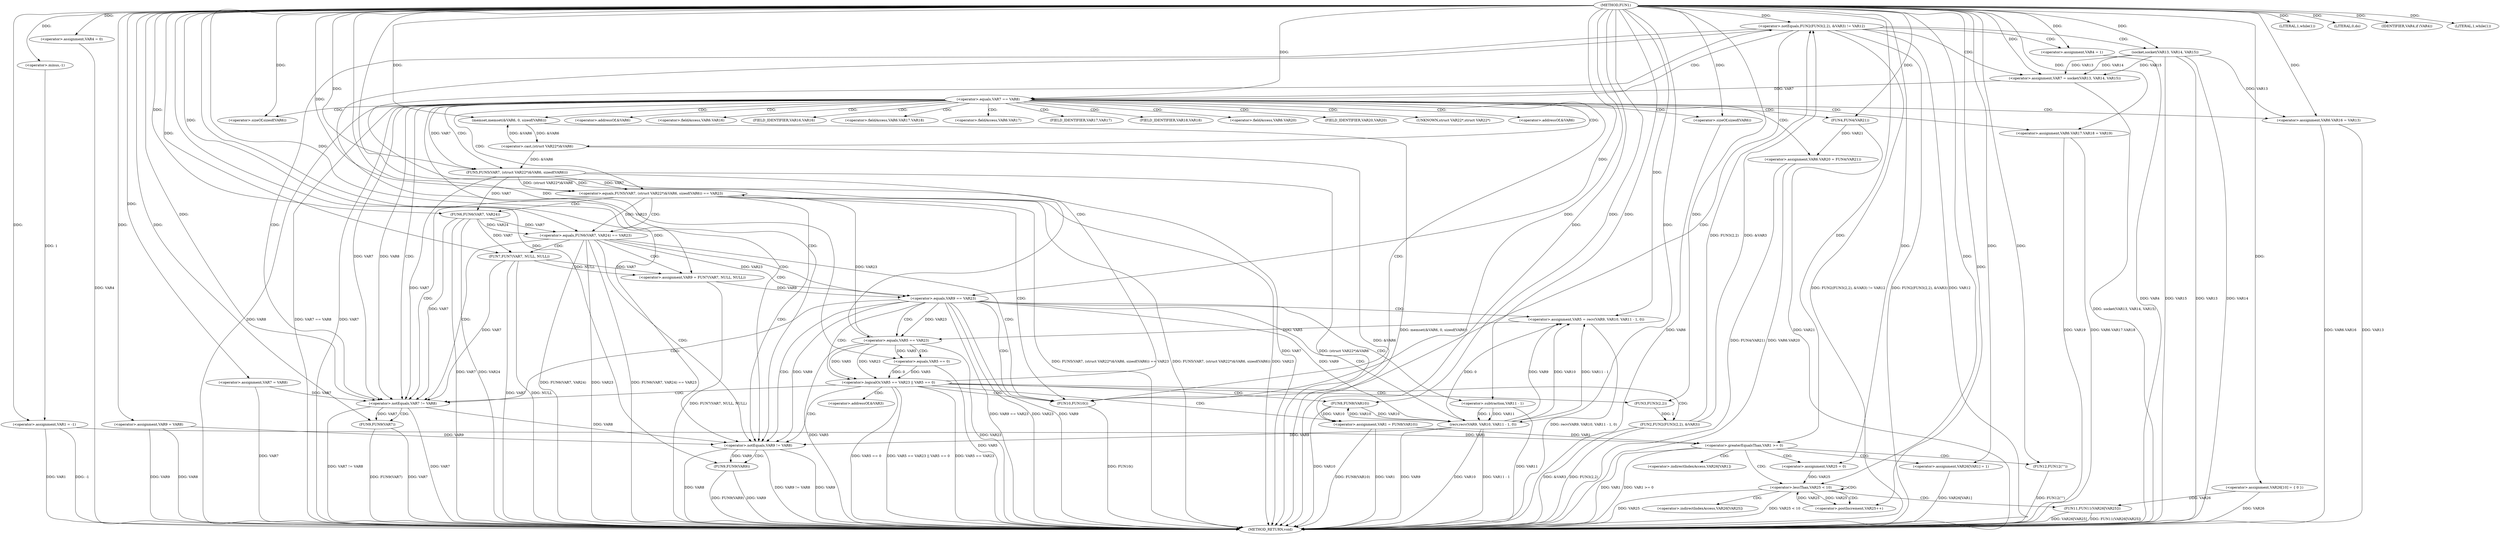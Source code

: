 digraph FUN1 {  
"1000100" [label = "(METHOD,FUN1)" ]
"1000292" [label = "(METHOD_RETURN,void)" ]
"1000103" [label = "(<operator>.assignment,VAR1 = -1)" ]
"1000105" [label = "(<operator>.minus,-1)" ]
"1000108" [label = "(LITERAL,1,while(1))" ]
"1000113" [label = "(<operator>.assignment,VAR4 = 0)" ]
"1000119" [label = "(<operator>.assignment,VAR7 = VAR8)" ]
"1000123" [label = "(<operator>.assignment,VAR9 = VAR8)" ]
"1000130" [label = "(<operator>.notEquals,FUN2(FUN3(2,2), &VAR3) != VAR12)" ]
"1000131" [label = "(FUN2,FUN2(FUN3(2,2), &VAR3))" ]
"1000132" [label = "(FUN3,FUN3(2,2))" ]
"1000140" [label = "(<operator>.assignment,VAR4 = 1)" ]
"1000143" [label = "(<operator>.assignment,VAR7 = socket(VAR13, VAR14, VAR15))" ]
"1000145" [label = "(socket,socket(VAR13, VAR14, VAR15))" ]
"1000150" [label = "(<operator>.equals,VAR7 == VAR8)" ]
"1000155" [label = "(memset,memset(&VAR6, 0, sizeof(VAR6)))" ]
"1000159" [label = "(<operator>.sizeOf,sizeof(VAR6))" ]
"1000161" [label = "(<operator>.assignment,VAR6.VAR16 = VAR13)" ]
"1000166" [label = "(<operator>.assignment,VAR6.VAR17.VAR18 = VAR19)" ]
"1000173" [label = "(<operator>.assignment,VAR6.VAR20 = FUN4(VAR21))" ]
"1000177" [label = "(FUN4,FUN4(VAR21))" ]
"1000180" [label = "(<operator>.equals,FUN5(VAR7, (struct VAR22*)&VAR6, sizeof(VAR6)) == VAR23)" ]
"1000181" [label = "(FUN5,FUN5(VAR7, (struct VAR22*)&VAR6, sizeof(VAR6)))" ]
"1000183" [label = "(<operator>.cast,(struct VAR22*)&VAR6)" ]
"1000187" [label = "(<operator>.sizeOf,sizeof(VAR6))" ]
"1000193" [label = "(<operator>.equals,FUN6(VAR7, VAR24) == VAR23)" ]
"1000194" [label = "(FUN6,FUN6(VAR7, VAR24))" ]
"1000200" [label = "(<operator>.assignment,VAR9 = FUN7(VAR7, NULL, NULL))" ]
"1000202" [label = "(FUN7,FUN7(VAR7, NULL, NULL))" ]
"1000207" [label = "(<operator>.equals,VAR9 == VAR23)" ]
"1000212" [label = "(<operator>.assignment,VAR5 = recv(VAR9, VAR10, VAR11 - 1, 0))" ]
"1000214" [label = "(recv,recv(VAR9, VAR10, VAR11 - 1, 0))" ]
"1000217" [label = "(<operator>.subtraction,VAR11 - 1)" ]
"1000222" [label = "(<operator>.logicalOr,VAR5 == VAR23 || VAR5 == 0)" ]
"1000223" [label = "(<operator>.equals,VAR5 == VAR23)" ]
"1000226" [label = "(<operator>.equals,VAR5 == 0)" ]
"1000231" [label = "(<operator>.assignment,VAR1 = FUN8(VAR10))" ]
"1000233" [label = "(FUN8,FUN8(VAR10))" ]
"1000235" [label = "(LITERAL,0,do)" ]
"1000237" [label = "(<operator>.notEquals,VAR7 != VAR8)" ]
"1000241" [label = "(FUN9,FUN9(VAR7))" ]
"1000244" [label = "(<operator>.notEquals,VAR9 != VAR8)" ]
"1000248" [label = "(FUN9,FUN9(VAR9))" ]
"1000251" [label = "(IDENTIFIER,VAR4,if (VAR4))" ]
"1000253" [label = "(FUN10,FUN10())" ]
"1000256" [label = "(LITERAL,1,while(1))" ]
"1000261" [label = "(<operator>.assignment,VAR26[10] = { 0 })" ]
"1000264" [label = "(<operator>.greaterEqualsThan,VAR1 >= 0)" ]
"1000268" [label = "(<operator>.assignment,VAR26[VAR1] = 1)" ]
"1000274" [label = "(<operator>.assignment,VAR25 = 0)" ]
"1000277" [label = "(<operator>.lessThan,VAR25 < 10)" ]
"1000280" [label = "(<operator>.postIncrement,VAR25++)" ]
"1000283" [label = "(FUN11,FUN11(VAR26[VAR25]))" ]
"1000289" [label = "(FUN12,FUN12(\"\"))" ]
"1000135" [label = "(<operator>.addressOf,&VAR3)" ]
"1000156" [label = "(<operator>.addressOf,&VAR6)" ]
"1000162" [label = "(<operator>.fieldAccess,VAR6.VAR16)" ]
"1000164" [label = "(FIELD_IDENTIFIER,VAR16,VAR16)" ]
"1000167" [label = "(<operator>.fieldAccess,VAR6.VAR17.VAR18)" ]
"1000168" [label = "(<operator>.fieldAccess,VAR6.VAR17)" ]
"1000170" [label = "(FIELD_IDENTIFIER,VAR17,VAR17)" ]
"1000171" [label = "(FIELD_IDENTIFIER,VAR18,VAR18)" ]
"1000174" [label = "(<operator>.fieldAccess,VAR6.VAR20)" ]
"1000176" [label = "(FIELD_IDENTIFIER,VAR20,VAR20)" ]
"1000184" [label = "(UNKNOWN,struct VAR22*,struct VAR22*)" ]
"1000185" [label = "(<operator>.addressOf,&VAR6)" ]
"1000269" [label = "(<operator>.indirectIndexAccess,VAR26[VAR1])" ]
"1000284" [label = "(<operator>.indirectIndexAccess,VAR26[VAR25])" ]
  "1000130" -> "1000292"  [ label = "DDG: FUN2(FUN3(2,2), &VAR3) != VAR12"] 
  "1000183" -> "1000292"  [ label = "DDG: &VAR6"] 
  "1000103" -> "1000292"  [ label = "DDG: VAR1"] 
  "1000180" -> "1000292"  [ label = "DDG: FUN5(VAR7, (struct VAR22*)&VAR6, sizeof(VAR6))"] 
  "1000207" -> "1000292"  [ label = "DDG: VAR9 == VAR23"] 
  "1000181" -> "1000292"  [ label = "DDG: VAR7"] 
  "1000248" -> "1000292"  [ label = "DDG: FUN9(VAR9)"] 
  "1000187" -> "1000292"  [ label = "DDG: VAR6"] 
  "1000177" -> "1000292"  [ label = "DDG: VAR21"] 
  "1000166" -> "1000292"  [ label = "DDG: VAR19"] 
  "1000223" -> "1000292"  [ label = "DDG: VAR23"] 
  "1000123" -> "1000292"  [ label = "DDG: VAR8"] 
  "1000193" -> "1000292"  [ label = "DDG: FUN6(VAR7, VAR24)"] 
  "1000226" -> "1000292"  [ label = "DDG: VAR5"] 
  "1000222" -> "1000292"  [ label = "DDG: VAR5 == VAR23"] 
  "1000237" -> "1000292"  [ label = "DDG: VAR7 != VAR8"] 
  "1000207" -> "1000292"  [ label = "DDG: VAR23"] 
  "1000283" -> "1000292"  [ label = "DDG: VAR26[VAR25]"] 
  "1000150" -> "1000292"  [ label = "DDG: VAR7"] 
  "1000231" -> "1000292"  [ label = "DDG: FUN8(VAR10)"] 
  "1000253" -> "1000292"  [ label = "DDG: FUN10()"] 
  "1000214" -> "1000292"  [ label = "DDG: VAR10"] 
  "1000103" -> "1000292"  [ label = "DDG: -1"] 
  "1000222" -> "1000292"  [ label = "DDG: VAR5 == 0"] 
  "1000214" -> "1000292"  [ label = "DDG: VAR11 - 1"] 
  "1000212" -> "1000292"  [ label = "DDG: recv(VAR9, VAR10, VAR11 - 1, 0)"] 
  "1000180" -> "1000292"  [ label = "DDG: VAR23"] 
  "1000237" -> "1000292"  [ label = "DDG: VAR7"] 
  "1000113" -> "1000292"  [ label = "DDG: VAR4"] 
  "1000131" -> "1000292"  [ label = "DDG: FUN3(2,2)"] 
  "1000140" -> "1000292"  [ label = "DDG: VAR4"] 
  "1000194" -> "1000292"  [ label = "DDG: VAR7"] 
  "1000150" -> "1000292"  [ label = "DDG: VAR8"] 
  "1000264" -> "1000292"  [ label = "DDG: VAR1"] 
  "1000268" -> "1000292"  [ label = "DDG: VAR26[VAR1]"] 
  "1000155" -> "1000292"  [ label = "DDG: memset(&VAR6, 0, sizeof(VAR6))"] 
  "1000166" -> "1000292"  [ label = "DDG: VAR6.VAR17.VAR18"] 
  "1000289" -> "1000292"  [ label = "DDG: FUN12(\"\")"] 
  "1000180" -> "1000292"  [ label = "DDG: FUN5(VAR7, (struct VAR22*)&VAR6, sizeof(VAR6)) == VAR23"] 
  "1000264" -> "1000292"  [ label = "DDG: VAR1 >= 0"] 
  "1000217" -> "1000292"  [ label = "DDG: VAR11"] 
  "1000202" -> "1000292"  [ label = "DDG: VAR7"] 
  "1000222" -> "1000292"  [ label = "DDG: VAR5 == VAR23 || VAR5 == 0"] 
  "1000207" -> "1000292"  [ label = "DDG: VAR9"] 
  "1000145" -> "1000292"  [ label = "DDG: VAR15"] 
  "1000277" -> "1000292"  [ label = "DDG: VAR25"] 
  "1000261" -> "1000292"  [ label = "DDG: VAR26"] 
  "1000193" -> "1000292"  [ label = "DDG: VAR23"] 
  "1000231" -> "1000292"  [ label = "DDG: VAR1"] 
  "1000131" -> "1000292"  [ label = "DDG: &VAR3"] 
  "1000193" -> "1000292"  [ label = "DDG: FUN6(VAR7, VAR24) == VAR23"] 
  "1000119" -> "1000292"  [ label = "DDG: VAR7"] 
  "1000233" -> "1000292"  [ label = "DDG: VAR10"] 
  "1000277" -> "1000292"  [ label = "DDG: VAR25 < 10"] 
  "1000241" -> "1000292"  [ label = "DDG: VAR7"] 
  "1000143" -> "1000292"  [ label = "DDG: socket(VAR13, VAR14, VAR15)"] 
  "1000214" -> "1000292"  [ label = "DDG: VAR9"] 
  "1000173" -> "1000292"  [ label = "DDG: FUN4(VAR21)"] 
  "1000244" -> "1000292"  [ label = "DDG: VAR9 != VAR8"] 
  "1000150" -> "1000292"  [ label = "DDG: VAR7 == VAR8"] 
  "1000202" -> "1000292"  [ label = "DDG: NULL"] 
  "1000244" -> "1000292"  [ label = "DDG: VAR9"] 
  "1000194" -> "1000292"  [ label = "DDG: VAR24"] 
  "1000161" -> "1000292"  [ label = "DDG: VAR6.VAR16"] 
  "1000244" -> "1000292"  [ label = "DDG: VAR8"] 
  "1000283" -> "1000292"  [ label = "DDG: FUN11(VAR26[VAR25])"] 
  "1000145" -> "1000292"  [ label = "DDG: VAR13"] 
  "1000241" -> "1000292"  [ label = "DDG: FUN9(VAR7)"] 
  "1000145" -> "1000292"  [ label = "DDG: VAR14"] 
  "1000181" -> "1000292"  [ label = "DDG: (struct VAR22*)&VAR6"] 
  "1000173" -> "1000292"  [ label = "DDG: VAR6.VAR20"] 
  "1000130" -> "1000292"  [ label = "DDG: VAR12"] 
  "1000248" -> "1000292"  [ label = "DDG: VAR9"] 
  "1000223" -> "1000292"  [ label = "DDG: VAR5"] 
  "1000123" -> "1000292"  [ label = "DDG: VAR9"] 
  "1000161" -> "1000292"  [ label = "DDG: VAR13"] 
  "1000130" -> "1000292"  [ label = "DDG: FUN2(FUN3(2,2), &VAR3)"] 
  "1000200" -> "1000292"  [ label = "DDG: FUN7(VAR7, NULL, NULL)"] 
  "1000105" -> "1000103"  [ label = "DDG: 1"] 
  "1000100" -> "1000103"  [ label = "DDG: "] 
  "1000100" -> "1000105"  [ label = "DDG: "] 
  "1000100" -> "1000108"  [ label = "DDG: "] 
  "1000100" -> "1000113"  [ label = "DDG: "] 
  "1000100" -> "1000119"  [ label = "DDG: "] 
  "1000100" -> "1000123"  [ label = "DDG: "] 
  "1000131" -> "1000130"  [ label = "DDG: FUN3(2,2)"] 
  "1000131" -> "1000130"  [ label = "DDG: &VAR3"] 
  "1000132" -> "1000131"  [ label = "DDG: 2"] 
  "1000100" -> "1000132"  [ label = "DDG: "] 
  "1000100" -> "1000130"  [ label = "DDG: "] 
  "1000100" -> "1000140"  [ label = "DDG: "] 
  "1000145" -> "1000143"  [ label = "DDG: VAR13"] 
  "1000145" -> "1000143"  [ label = "DDG: VAR14"] 
  "1000145" -> "1000143"  [ label = "DDG: VAR15"] 
  "1000100" -> "1000143"  [ label = "DDG: "] 
  "1000100" -> "1000145"  [ label = "DDG: "] 
  "1000143" -> "1000150"  [ label = "DDG: VAR7"] 
  "1000100" -> "1000150"  [ label = "DDG: "] 
  "1000183" -> "1000155"  [ label = "DDG: &VAR6"] 
  "1000100" -> "1000155"  [ label = "DDG: "] 
  "1000100" -> "1000159"  [ label = "DDG: "] 
  "1000145" -> "1000161"  [ label = "DDG: VAR13"] 
  "1000100" -> "1000161"  [ label = "DDG: "] 
  "1000100" -> "1000166"  [ label = "DDG: "] 
  "1000177" -> "1000173"  [ label = "DDG: VAR21"] 
  "1000100" -> "1000177"  [ label = "DDG: "] 
  "1000181" -> "1000180"  [ label = "DDG: VAR7"] 
  "1000181" -> "1000180"  [ label = "DDG: (struct VAR22*)&VAR6"] 
  "1000150" -> "1000181"  [ label = "DDG: VAR7"] 
  "1000100" -> "1000181"  [ label = "DDG: "] 
  "1000183" -> "1000181"  [ label = "DDG: &VAR6"] 
  "1000155" -> "1000183"  [ label = "DDG: &VAR6"] 
  "1000100" -> "1000187"  [ label = "DDG: "] 
  "1000223" -> "1000180"  [ label = "DDG: VAR23"] 
  "1000100" -> "1000180"  [ label = "DDG: "] 
  "1000194" -> "1000193"  [ label = "DDG: VAR7"] 
  "1000194" -> "1000193"  [ label = "DDG: VAR24"] 
  "1000181" -> "1000194"  [ label = "DDG: VAR7"] 
  "1000100" -> "1000194"  [ label = "DDG: "] 
  "1000180" -> "1000193"  [ label = "DDG: VAR23"] 
  "1000100" -> "1000193"  [ label = "DDG: "] 
  "1000202" -> "1000200"  [ label = "DDG: VAR7"] 
  "1000202" -> "1000200"  [ label = "DDG: NULL"] 
  "1000100" -> "1000200"  [ label = "DDG: "] 
  "1000194" -> "1000202"  [ label = "DDG: VAR7"] 
  "1000100" -> "1000202"  [ label = "DDG: "] 
  "1000200" -> "1000207"  [ label = "DDG: VAR9"] 
  "1000100" -> "1000207"  [ label = "DDG: "] 
  "1000193" -> "1000207"  [ label = "DDG: VAR23"] 
  "1000214" -> "1000212"  [ label = "DDG: VAR9"] 
  "1000214" -> "1000212"  [ label = "DDG: VAR10"] 
  "1000214" -> "1000212"  [ label = "DDG: VAR11 - 1"] 
  "1000214" -> "1000212"  [ label = "DDG: 0"] 
  "1000100" -> "1000212"  [ label = "DDG: "] 
  "1000207" -> "1000214"  [ label = "DDG: VAR9"] 
  "1000100" -> "1000214"  [ label = "DDG: "] 
  "1000233" -> "1000214"  [ label = "DDG: VAR10"] 
  "1000217" -> "1000214"  [ label = "DDG: VAR11"] 
  "1000217" -> "1000214"  [ label = "DDG: 1"] 
  "1000100" -> "1000217"  [ label = "DDG: "] 
  "1000223" -> "1000222"  [ label = "DDG: VAR5"] 
  "1000223" -> "1000222"  [ label = "DDG: VAR23"] 
  "1000212" -> "1000223"  [ label = "DDG: VAR5"] 
  "1000100" -> "1000223"  [ label = "DDG: "] 
  "1000207" -> "1000223"  [ label = "DDG: VAR23"] 
  "1000226" -> "1000222"  [ label = "DDG: VAR5"] 
  "1000226" -> "1000222"  [ label = "DDG: 0"] 
  "1000223" -> "1000226"  [ label = "DDG: VAR5"] 
  "1000100" -> "1000226"  [ label = "DDG: "] 
  "1000233" -> "1000231"  [ label = "DDG: VAR10"] 
  "1000100" -> "1000231"  [ label = "DDG: "] 
  "1000214" -> "1000233"  [ label = "DDG: VAR10"] 
  "1000100" -> "1000233"  [ label = "DDG: "] 
  "1000100" -> "1000235"  [ label = "DDG: "] 
  "1000181" -> "1000237"  [ label = "DDG: VAR7"] 
  "1000150" -> "1000237"  [ label = "DDG: VAR7"] 
  "1000194" -> "1000237"  [ label = "DDG: VAR7"] 
  "1000202" -> "1000237"  [ label = "DDG: VAR7"] 
  "1000119" -> "1000237"  [ label = "DDG: VAR7"] 
  "1000100" -> "1000237"  [ label = "DDG: "] 
  "1000150" -> "1000237"  [ label = "DDG: VAR8"] 
  "1000237" -> "1000241"  [ label = "DDG: VAR7"] 
  "1000100" -> "1000241"  [ label = "DDG: "] 
  "1000207" -> "1000244"  [ label = "DDG: VAR9"] 
  "1000214" -> "1000244"  [ label = "DDG: VAR9"] 
  "1000123" -> "1000244"  [ label = "DDG: VAR9"] 
  "1000100" -> "1000244"  [ label = "DDG: "] 
  "1000237" -> "1000244"  [ label = "DDG: VAR8"] 
  "1000244" -> "1000248"  [ label = "DDG: VAR9"] 
  "1000100" -> "1000248"  [ label = "DDG: "] 
  "1000100" -> "1000251"  [ label = "DDG: "] 
  "1000100" -> "1000253"  [ label = "DDG: "] 
  "1000100" -> "1000256"  [ label = "DDG: "] 
  "1000100" -> "1000261"  [ label = "DDG: "] 
  "1000103" -> "1000264"  [ label = "DDG: VAR1"] 
  "1000231" -> "1000264"  [ label = "DDG: VAR1"] 
  "1000100" -> "1000264"  [ label = "DDG: "] 
  "1000100" -> "1000268"  [ label = "DDG: "] 
  "1000100" -> "1000274"  [ label = "DDG: "] 
  "1000274" -> "1000277"  [ label = "DDG: VAR25"] 
  "1000280" -> "1000277"  [ label = "DDG: VAR25"] 
  "1000100" -> "1000277"  [ label = "DDG: "] 
  "1000277" -> "1000280"  [ label = "DDG: VAR25"] 
  "1000100" -> "1000280"  [ label = "DDG: "] 
  "1000261" -> "1000283"  [ label = "DDG: VAR26"] 
  "1000100" -> "1000289"  [ label = "DDG: "] 
  "1000130" -> "1000150"  [ label = "CDG: "] 
  "1000130" -> "1000145"  [ label = "CDG: "] 
  "1000130" -> "1000143"  [ label = "CDG: "] 
  "1000130" -> "1000140"  [ label = "CDG: "] 
  "1000130" -> "1000244"  [ label = "CDG: "] 
  "1000130" -> "1000237"  [ label = "CDG: "] 
  "1000130" -> "1000253"  [ label = "CDG: "] 
  "1000150" -> "1000164"  [ label = "CDG: "] 
  "1000150" -> "1000174"  [ label = "CDG: "] 
  "1000150" -> "1000156"  [ label = "CDG: "] 
  "1000150" -> "1000161"  [ label = "CDG: "] 
  "1000150" -> "1000166"  [ label = "CDG: "] 
  "1000150" -> "1000180"  [ label = "CDG: "] 
  "1000150" -> "1000183"  [ label = "CDG: "] 
  "1000150" -> "1000167"  [ label = "CDG: "] 
  "1000150" -> "1000176"  [ label = "CDG: "] 
  "1000150" -> "1000187"  [ label = "CDG: "] 
  "1000150" -> "1000185"  [ label = "CDG: "] 
  "1000150" -> "1000168"  [ label = "CDG: "] 
  "1000150" -> "1000159"  [ label = "CDG: "] 
  "1000150" -> "1000173"  [ label = "CDG: "] 
  "1000150" -> "1000155"  [ label = "CDG: "] 
  "1000150" -> "1000170"  [ label = "CDG: "] 
  "1000150" -> "1000171"  [ label = "CDG: "] 
  "1000150" -> "1000184"  [ label = "CDG: "] 
  "1000150" -> "1000177"  [ label = "CDG: "] 
  "1000150" -> "1000162"  [ label = "CDG: "] 
  "1000150" -> "1000181"  [ label = "CDG: "] 
  "1000150" -> "1000244"  [ label = "CDG: "] 
  "1000150" -> "1000237"  [ label = "CDG: "] 
  "1000150" -> "1000253"  [ label = "CDG: "] 
  "1000180" -> "1000194"  [ label = "CDG: "] 
  "1000180" -> "1000193"  [ label = "CDG: "] 
  "1000180" -> "1000244"  [ label = "CDG: "] 
  "1000180" -> "1000237"  [ label = "CDG: "] 
  "1000180" -> "1000253"  [ label = "CDG: "] 
  "1000193" -> "1000200"  [ label = "CDG: "] 
  "1000193" -> "1000207"  [ label = "CDG: "] 
  "1000193" -> "1000202"  [ label = "CDG: "] 
  "1000193" -> "1000244"  [ label = "CDG: "] 
  "1000193" -> "1000237"  [ label = "CDG: "] 
  "1000193" -> "1000253"  [ label = "CDG: "] 
  "1000207" -> "1000222"  [ label = "CDG: "] 
  "1000207" -> "1000214"  [ label = "CDG: "] 
  "1000207" -> "1000217"  [ label = "CDG: "] 
  "1000207" -> "1000212"  [ label = "CDG: "] 
  "1000207" -> "1000223"  [ label = "CDG: "] 
  "1000207" -> "1000244"  [ label = "CDG: "] 
  "1000207" -> "1000237"  [ label = "CDG: "] 
  "1000207" -> "1000253"  [ label = "CDG: "] 
  "1000222" -> "1000233"  [ label = "CDG: "] 
  "1000222" -> "1000231"  [ label = "CDG: "] 
  "1000222" -> "1000244"  [ label = "CDG: "] 
  "1000222" -> "1000132"  [ label = "CDG: "] 
  "1000222" -> "1000130"  [ label = "CDG: "] 
  "1000222" -> "1000135"  [ label = "CDG: "] 
  "1000222" -> "1000131"  [ label = "CDG: "] 
  "1000222" -> "1000237"  [ label = "CDG: "] 
  "1000222" -> "1000253"  [ label = "CDG: "] 
  "1000223" -> "1000226"  [ label = "CDG: "] 
  "1000237" -> "1000241"  [ label = "CDG: "] 
  "1000244" -> "1000248"  [ label = "CDG: "] 
  "1000264" -> "1000268"  [ label = "CDG: "] 
  "1000264" -> "1000274"  [ label = "CDG: "] 
  "1000264" -> "1000277"  [ label = "CDG: "] 
  "1000264" -> "1000269"  [ label = "CDG: "] 
  "1000264" -> "1000289"  [ label = "CDG: "] 
  "1000277" -> "1000277"  [ label = "CDG: "] 
  "1000277" -> "1000284"  [ label = "CDG: "] 
  "1000277" -> "1000283"  [ label = "CDG: "] 
  "1000277" -> "1000280"  [ label = "CDG: "] 
}
